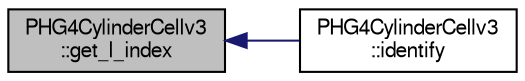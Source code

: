digraph "PHG4CylinderCellv3::get_l_index"
{
  bgcolor="transparent";
  edge [fontname="FreeSans",fontsize="10",labelfontname="FreeSans",labelfontsize="10"];
  node [fontname="FreeSans",fontsize="10",shape=record];
  rankdir="LR";
  Node1 [label="PHG4CylinderCellv3\l::get_l_index",height=0.2,width=0.4,color="black", fillcolor="grey75", style="filled" fontcolor="black"];
  Node1 -> Node2 [dir="back",color="midnightblue",fontsize="10",style="solid",fontname="FreeSans"];
  Node2 [label="PHG4CylinderCellv3\l::identify",height=0.2,width=0.4,color="black",URL="$db/dad/classPHG4CylinderCellv3.html#a81bfec6925ac1491b47d46bef8775e42"];
}
